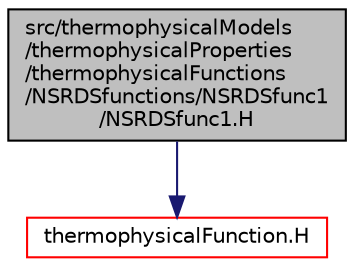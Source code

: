 digraph "src/thermophysicalModels/thermophysicalProperties/thermophysicalFunctions/NSRDSfunctions/NSRDSfunc1/NSRDSfunc1.H"
{
  bgcolor="transparent";
  edge [fontname="Helvetica",fontsize="10",labelfontname="Helvetica",labelfontsize="10"];
  node [fontname="Helvetica",fontsize="10",shape=record];
  Node1 [label="src/thermophysicalModels\l/thermophysicalProperties\l/thermophysicalFunctions\l/NSRDSfunctions/NSRDSfunc1\l/NSRDSfunc1.H",height=0.2,width=0.4,color="black", fillcolor="grey75", style="filled" fontcolor="black"];
  Node1 -> Node2 [color="midnightblue",fontsize="10",style="solid",fontname="Helvetica"];
  Node2 [label="thermophysicalFunction.H",height=0.2,width=0.4,color="red",URL="$thermophysicalFunction_8H.html"];
}
